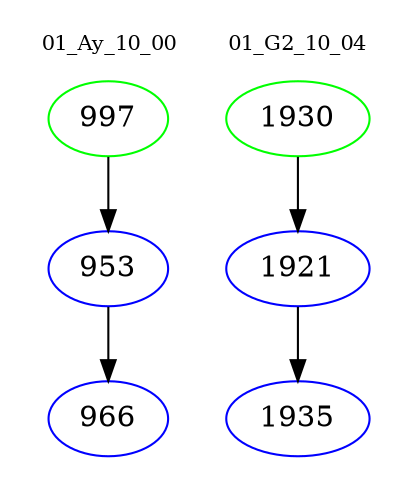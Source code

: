 digraph{
subgraph cluster_0 {
color = white
label = "01_Ay_10_00";
fontsize=10;
T0_997 [label="997", color="green"]
T0_997 -> T0_953 [color="black"]
T0_953 [label="953", color="blue"]
T0_953 -> T0_966 [color="black"]
T0_966 [label="966", color="blue"]
}
subgraph cluster_1 {
color = white
label = "01_G2_10_04";
fontsize=10;
T1_1930 [label="1930", color="green"]
T1_1930 -> T1_1921 [color="black"]
T1_1921 [label="1921", color="blue"]
T1_1921 -> T1_1935 [color="black"]
T1_1935 [label="1935", color="blue"]
}
}
